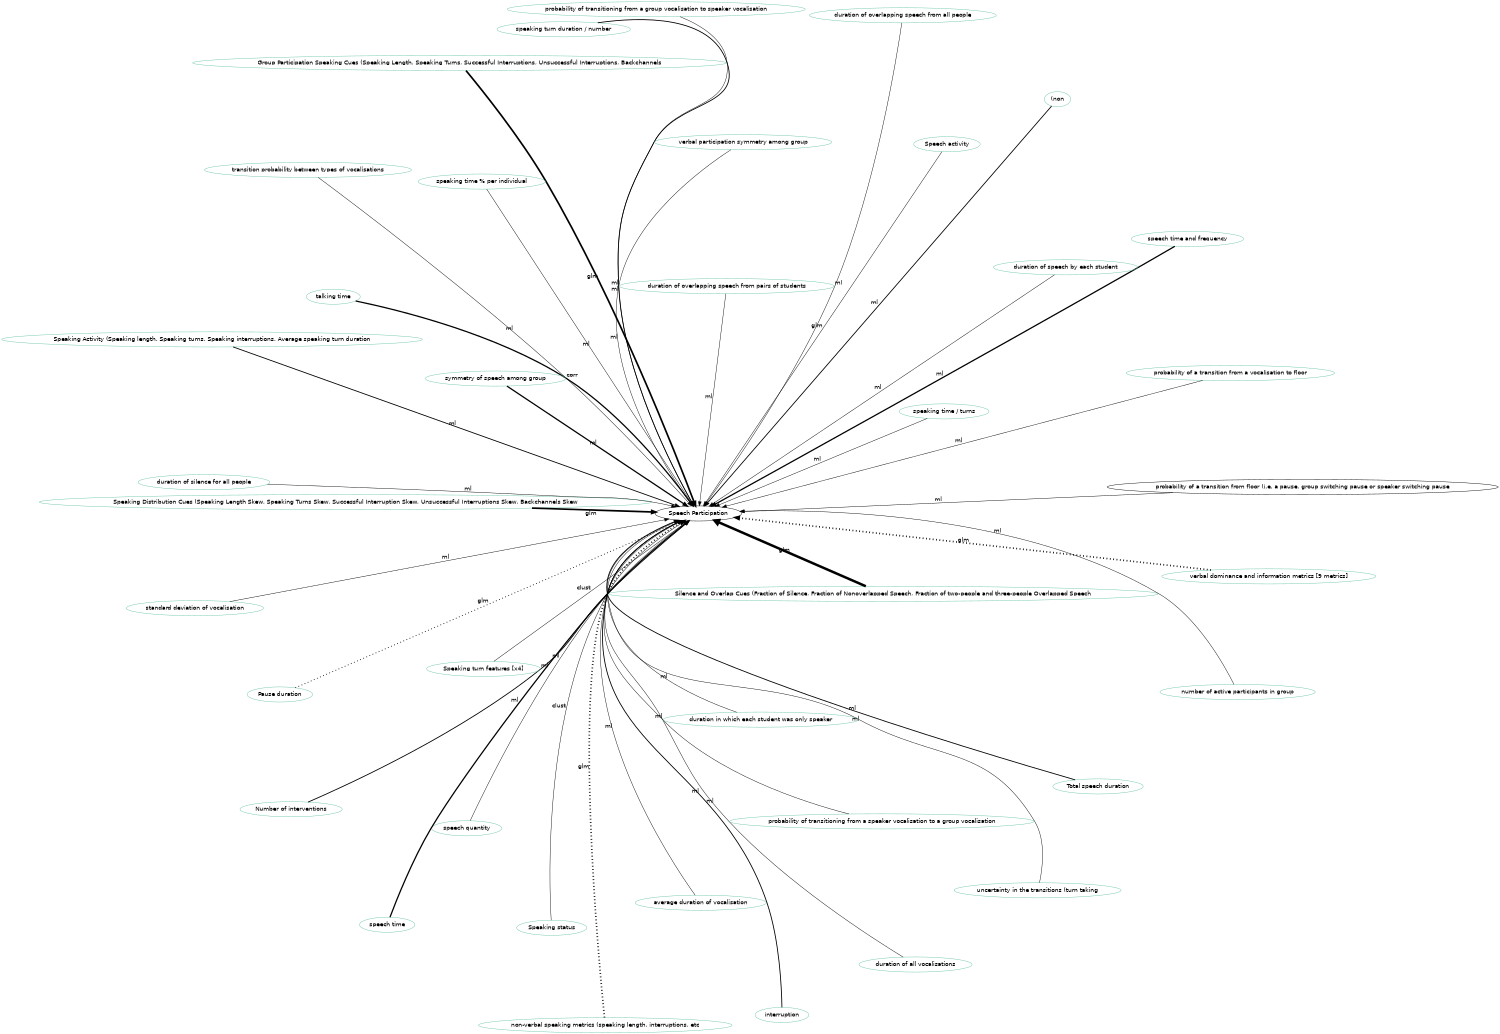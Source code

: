digraph world {
        size="10,10";
        layout=neato
        graph [fontname = "helvetica"];
        node [fontname = "helvetica", colorscheme=set28];
        edge [fontname = "helvetica", colorscheme=set28];

	"Speech Participation" [href="index.svg"];
	"verbal dominance and information metrics [9 metrics]" [href="https://scholar.google.com/scholar?hl=en&q=A%20Multimodal-Sensor-Enabled%20Room%20for%20Unobtrusive%20Group%20Meeting%20Analysis" target="_blank" , color="1"];
	"verbal dominance and information metrics [9 metrics]" [href="https://scholar.google.com/scholar?hl=en&q=A%20Multimodal-Sensor-Enabled%20Room%20for%20Unobtrusive%20Group%20Meeting%20Analysis" target="_blank" , color="1"];
	"non-verbal speaking metrics (speaking length, interruptions, etc" [href="https://scholar.google.com/scholar?hl=en&q=A%20Multimodal-Sensor-Enabled%20Room%20for%20Unobtrusive%20Group%20Meeting%20Analysis" target="_blank" , color="1"];
	"non-verbal speaking metrics (speaking length, interruptions, etc" [href="https://scholar.google.com/scholar?hl=en&q=A%20Multimodal-Sensor-Enabled%20Room%20for%20Unobtrusive%20Group%20Meeting%20Analysis" target="_blank" , color="1"];
	"non-verbal speaking metrics (speaking length, interruptions, etc" [href="https://scholar.google.com/scholar?hl=en&q=A%20Multimodal-Sensor-Enabled%20Room%20for%20Unobtrusive%20Group%20Meeting%20Analysis" target="_blank" , color="1"];
	"verbal dominance and information metrics [9 metrics]" [href="https://scholar.google.com/scholar?hl=en&q=A%20Multimodal-Sensor-Enabled%20Room%20for%20Unobtrusive%20Group%20Meeting%20Analysis" target="_blank" , color="1"];
	"non-verbal speaking metrics (speaking length, interruptions, etc" [href="https://scholar.google.com/scholar?hl=en&q=A%20Multimodal-Sensor-Enabled%20Room%20for%20Unobtrusive%20Group%20Meeting%20Analysis" target="_blank" , color="1"];
	"verbal dominance and information metrics [9 metrics]" [href="https://scholar.google.com/scholar?hl=en&q=A%20Multimodal-Sensor-Enabled%20Room%20for%20Unobtrusive%20Group%20Meeting%20Analysis" target="_blank" , color="1"];
	"Group Participation Speaking Cues (Speaking Length, Speaking Turns, Successful Interruptions, Unsuccessful Interruptions, Backchannels" [href="https://scholar.google.com/scholar?hl=en&q=Linking%20Speaking%20and%20Looking%20Behavior%20Patterns%20with%20Group%20Composition,%20Perception,%20and%20Performance" target="_blank" , color="1"];
	"Silence and Overlap Cues (Fraction of Silence, Fraction of Nonoverlapped Speech, Fraction of two-people and three-people Overlapped Speech" [href="https://scholar.google.com/scholar?hl=en&q=Linking%20Speaking%20and%20Looking%20Behavior%20Patterns%20with%20Group%20Composition,%20Perception,%20and%20Performance" target="_blank" , color="1"];
	"Speaking Distribution Cues (Speaking Length Skew, Speaking Turns Skew, Successful Interruption Skew, Unsuccessful Interruptions Skew, Backchannels Skew" [href="https://scholar.google.com/scholar?hl=en&q=Linking%20Speaking%20and%20Looking%20Behavior%20Patterns%20with%20Group%20Composition,%20Perception,%20and%20Performance" target="_blank" , color="1"];
	"Group Participation Speaking Cues (Speaking Length, Speaking Turns, Successful Interruptions, Unsuccessful Interruptions, Backchannels" [href="https://scholar.google.com/scholar?hl=en&q=Linking%20Speaking%20and%20Looking%20Behavior%20Patterns%20with%20Group%20Composition,%20Perception,%20and%20Performance" target="_blank" , color="1"];
	"Silence and Overlap Cues (Fraction of Silence, Fraction of Nonoverlapped Speech, Fraction of two-people and three-people Overlapped Speech" [href="https://scholar.google.com/scholar?hl=en&q=Linking%20Speaking%20and%20Looking%20Behavior%20Patterns%20with%20Group%20Composition,%20Perception,%20and%20Performance" target="_blank" , color="1"];
	"Speaking Distribution Cues (Speaking Length Skew, Speaking Turns Skew, Successful Interruption Skew, Unsuccessful Interruptions Skew, Backchannels Skew" [href="https://scholar.google.com/scholar?hl=en&q=Linking%20Speaking%20and%20Looking%20Behavior%20Patterns%20with%20Group%20Composition,%20Perception,%20and%20Performance" target="_blank" , color="1"];
	"Group Participation Speaking Cues (Speaking Length, Speaking Turns, Successful Interruptions, Unsuccessful Interruptions, Backchannels" [href="https://scholar.google.com/scholar?hl=en&q=Linking%20Speaking%20and%20Looking%20Behavior%20Patterns%20with%20Group%20Composition,%20Perception,%20and%20Performance" target="_blank" , color="1"];
	"Silence and Overlap Cues (Fraction of Silence, Fraction of Nonoverlapped Speech, Fraction of two-people and three-people Overlapped Speech" [href="https://scholar.google.com/scholar?hl=en&q=Linking%20Speaking%20and%20Looking%20Behavior%20Patterns%20with%20Group%20Composition,%20Perception,%20and%20Performance" target="_blank" , color="1"];
	"Speaking Distribution Cues (Speaking Length Skew, Speaking Turns Skew, Successful Interruption Skew, Unsuccessful Interruptions Skew, Backchannels Skew" [href="https://scholar.google.com/scholar?hl=en&q=Linking%20Speaking%20and%20Looking%20Behavior%20Patterns%20with%20Group%20Composition,%20Perception,%20and%20Performance" target="_blank" , color="1"];
	"Group Participation Speaking Cues (Speaking Length, Speaking Turns, Successful Interruptions, Unsuccessful Interruptions, Backchannels" [href="https://scholar.google.com/scholar?hl=en&q=Linking%20Speaking%20and%20Looking%20Behavior%20Patterns%20with%20Group%20Composition,%20Perception,%20and%20Performance" target="_blank" , color="1"];
	"Silence and Overlap Cues (Fraction of Silence, Fraction of Nonoverlapped Speech, Fraction of two-people and three-people Overlapped Speech" [href="https://scholar.google.com/scholar?hl=en&q=Linking%20Speaking%20and%20Looking%20Behavior%20Patterns%20with%20Group%20Composition,%20Perception,%20and%20Performance" target="_blank" , color="1"];
	"Silence and Overlap Cues (Fraction of Silence, Fraction of Nonoverlapped Speech, Fraction of two-people and three-people Overlapped Speech" [href="https://scholar.google.com/scholar?hl=en&q=Linking%20Speaking%20and%20Looking%20Behavior%20Patterns%20with%20Group%20Composition,%20Perception,%20and%20Performance" target="_blank" , color="1"];
	"Speaking Distribution Cues (Speaking Length Skew, Speaking Turns Skew, Successful Interruption Skew, Unsuccessful Interruptions Skew, Backchannels Skew" [href="https://scholar.google.com/scholar?hl=en&q=Linking%20Speaking%20and%20Looking%20Behavior%20Patterns%20with%20Group%20Composition,%20Perception,%20and%20Performance" target="_blank" , color="1"];
	"Silence and Overlap Cues (Fraction of Silence, Fraction of Nonoverlapped Speech, Fraction of two-people and three-people Overlapped Speech" [href="https://scholar.google.com/scholar?hl=en&q=Linking%20Speaking%20and%20Looking%20Behavior%20Patterns%20with%20Group%20Composition,%20Perception,%20and%20Performance" target="_blank" , color="1"];
	"Number of interventions" [href="https://scholar.google.com/scholar?hl=en&q=Expertise%20estimation%20based%20on%20simple%20multimodal%20features" target="_blank" , color="1"];
	"Total speech duration" [href="https://scholar.google.com/scholar?hl=en&q=Expertise%20estimation%20based%20on%20simple%20multimodal%20features" target="_blank" , color="1"];
	"Number of interventions" [href="https://scholar.google.com/scholar?hl=en&q=Expertise%20estimation%20based%20on%20simple%20multimodal%20features" target="_blank" , color="1"];
	"Total speech duration" [href="https://scholar.google.com/scholar?hl=en&q=Expertise%20estimation%20based%20on%20simple%20multimodal%20features" target="_blank" , color="1"];
	"Speaking status" [href="https://scholar.google.com/scholar?hl=en&q=Personality%20Trait%20Classification%20via%20Co-Occurrent%20Multiparty%20Multimodal%20Event%20Discovery" target="_blank" , color="1"];
	"duration of all vocalisations" [href="https://scholar.google.com/scholar?hl=en&q=Automatic%20identification%20of%20experts%20and%20performance%20prediction%20in%20the%20multimodal%20math%20data%20corpus%20through%20analysis%20of%20speech%20interaction." target="_blank" , color="1"];
	"average duration of vocalisation" [href="https://scholar.google.com/scholar?hl=en&q=Automatic%20identification%20of%20experts%20and%20performance%20prediction%20in%20the%20multimodal%20math%20data%20corpus%20through%20analysis%20of%20speech%20interaction." target="_blank" , color="1"];
	"standard deviation of vocalisation" [href="https://scholar.google.com/scholar?hl=en&q=Automatic%20identification%20of%20experts%20and%20performance%20prediction%20in%20the%20multimodal%20math%20data%20corpus%20through%20analysis%20of%20speech%20interaction." target="_blank" , color="1"];
	"probability of a transition from floor (i.e. a pause, group switching pause or speaker switching pause" [href="https://scholar.google.com/scholar?hl=en&q=Automatic%20identification%20of%20experts%20and%20performance%20prediction%20in%20the%20multimodal%20math%20data%20corpus%20through%20analysis%20of%20speech%20interaction." target="_blank" , ];
	"probability of a transition from a vocalisation to floor" [href="https://scholar.google.com/scholar?hl=en&q=Automatic%20identification%20of%20experts%20and%20performance%20prediction%20in%20the%20multimodal%20math%20data%20corpus%20through%20analysis%20of%20speech%20interaction." target="_blank" , color="1"];
	"probability of transitioning from a group vocalisation to speaker vocalisation" [href="https://scholar.google.com/scholar?hl=en&q=Automatic%20identification%20of%20experts%20and%20performance%20prediction%20in%20the%20multimodal%20math%20data%20corpus%20through%20analysis%20of%20speech%20interaction." target="_blank" , color="1"];
	"probability of transitioning from a speaker vocalisation to a group vocalisation" [href="https://scholar.google.com/scholar?hl=en&q=Automatic%20identification%20of%20experts%20and%20performance%20prediction%20in%20the%20multimodal%20math%20data%20corpus%20through%20analysis%20of%20speech%20interaction." target="_blank" , color="1"];
	"uncertainty in the transitions (turn taking" [href="https://scholar.google.com/scholar?hl=en&q=Automatic%20identification%20of%20experts%20and%20performance%20prediction%20in%20the%20multimodal%20math%20data%20corpus%20through%20analysis%20of%20speech%20interaction." target="_blank" , color="1"];
	"transition probability between types of vocalisations" [href="https://scholar.google.com/scholar?hl=en&q=Automatic%20identification%20of%20experts%20and%20performance%20prediction%20in%20the%20multimodal%20math%20data%20corpus%20through%20analysis%20of%20speech%20interaction." target="_blank" , color="1"];
	"Speaking Activity (Speaking length, Speaking turns, Speaking interruptions, Average speaking turn duration" [href="https://scholar.google.com/scholar?hl=en&q=Emergent%20leaders%20through%20looking%20and%20speaking:%20from%20audio-visual%20data%20to%20multimodal%20recognition" target="_blank" , color="1"];
	"Speaking Activity (Speaking length, Speaking turns, Speaking interruptions, Average speaking turn duration" [href="https://scholar.google.com/scholar?hl=en&q=Emergent%20leaders%20through%20looking%20and%20speaking:%20from%20audio-visual%20data%20to%20multimodal%20recognition" target="_blank" , color="1"];
	"talking time" [href="https://scholar.google.com/scholar?hl=en&q=Toward%20Using%20Multi-Modal%20Learning%20Analytics%20to%20Support%20and%20Measure%20Collaboration%20in%20Co-Located%20Dyads" target="_blank" , color="1"];
	"Speaking turn features [x4]" [href="https://scholar.google.com/scholar?hl=en&q=Task-independent%20Multimodal%20Prediction%20of%20Group%20Performance%20Based%20on%20Product%20Dimensions" target="_blank" , color="1"];
	"Pause duration" [href="https://scholar.google.com/scholar?hl=en&q=Multimodal%20prediction%20of%20expertise%20and%20leadership%20in%20learning%20groups" target="_blank" , color="1"];
	"Pause duration" [href="https://scholar.google.com/scholar?hl=en&q=Multimodal%20prediction%20of%20expertise%20and%20leadership%20in%20learning%20groups" target="_blank" , color="1"];
	"Speech activity" [href="https://scholar.google.com/scholar?hl=en&q=Using%20Physiological%20Synchrony%20as%20an%20Indicator%20of%20Collaboration%20Quality,%20Task%20Performance%20and%20Learning" target="_blank" , color="1"];
	"(non" [href="https://scholar.google.com/scholar?hl=en&q=Moving%20as%20a%20Leader:%20Detecting%20Emergent%20Leadership%20in%20Small%20Groups%20using%20Body%20Pose" target="_blank" , color="1"];
	"speaking turn duration / number" [href="https://scholar.google.com/scholar?hl=en&q=Moving%20as%20a%20Leader:%20Detecting%20Emergent%20Leadership%20in%20Small%20Groups%20using%20Body%20Pose" target="_blank" , color="1"];
	"interruption" [href="https://scholar.google.com/scholar?hl=en&q=Moving%20as%20a%20Leader:%20Detecting%20Emergent%20Leadership%20in%20Small%20Groups%20using%20Body%20Pose" target="_blank" , color="1"];
	"(non" [href="https://scholar.google.com/scholar?hl=en&q=Moving%20as%20a%20Leader:%20Detecting%20Emergent%20Leadership%20in%20Small%20Groups%20using%20Body%20Pose" target="_blank" , color="1"];
	"speaking turn duration / number" [href="https://scholar.google.com/scholar?hl=en&q=Moving%20as%20a%20Leader:%20Detecting%20Emergent%20Leadership%20in%20Small%20Groups%20using%20Body%20Pose" target="_blank" , color="1"];
	"interruption" [href="https://scholar.google.com/scholar?hl=en&q=Moving%20as%20a%20Leader:%20Detecting%20Emergent%20Leadership%20in%20Small%20Groups%20using%20Body%20Pose" target="_blank" , color="1"];
	"speech time and frequency" [href="https://scholar.google.com/scholar?hl=en&q=An%20Automatic%20Approach%20for%20Mining%20Patterns%20of%20Collaboration%20around%20an%20Interactive%20Tabletop" target="_blank" , color="1"];
	"symmetry of speech among group" [href="https://scholar.google.com/scholar?hl=en&q=An%20Automatic%20Approach%20for%20Mining%20Patterns%20of%20Collaboration%20around%20an%20Interactive%20Tabletop" target="_blank" , color="1"];
	"speech quantity" [href="https://scholar.google.com/scholar?hl=en&q=Modelling%20and%20Identifying%20Collaborative%20Situations%20in%20a%20Collocated%20Multi-display%20Groupware%20Setting" target="_blank" , color="1"];
	"number of active participants in group" [href="https://scholar.google.com/scholar?hl=en&q=Modelling%20and%20Identifying%20Collaborative%20Situations%20in%20a%20Collocated%20Multi-display%20Groupware%20Setting" target="_blank" , color="1"];
	"verbal participation symmetry among group" [href="https://scholar.google.com/scholar?hl=en&q=Modelling%20and%20Identifying%20Collaborative%20Situations%20in%20a%20Collocated%20Multi-display%20Groupware%20Setting" target="_blank" , color="1"];
	"speaking time / turns" [href="https://scholar.google.com/scholar?hl=en&q=Multi-modal%20Social%20Signal%20Analysis%20for%20Predicting%20Agreement%20in%20Conversation%20Settings" target="_blank" , color="1"];
	"speech time" [href="https://scholar.google.com/scholar?hl=en&q=Using%20the%20Tablet%20Gestures%20and%20Speech%20of%20Pairs%20of%20Students%20to%20Classify%20Their%20Collaboration" target="_blank" , color="1"];
	"speaking time % per individual" [href="https://scholar.google.com/scholar?hl=en&q=Employing%20Social%20Gaze%20and%20Speaking%20Activity%20for%20Automatic%20Determination%20of%20the%20Extraversion%20Trait" target="_blank" , color="1"];
	"duration of speech by each student" [href="https://scholar.google.com/scholar?hl=en&q=Privacy-Preserving%20Speech%20Analytics%20for%20Automatic%20Assessment%20of%20Student%20Collaboration" target="_blank" , color="1"];
	"duration in which each student was only speaker" [href="https://scholar.google.com/scholar?hl=en&q=Privacy-Preserving%20Speech%20Analytics%20for%20Automatic%20Assessment%20of%20Student%20Collaboration" target="_blank" , color="1"];
	"duration of overlapping speech from pairs of students" [href="https://scholar.google.com/scholar?hl=en&q=Privacy-Preserving%20Speech%20Analytics%20for%20Automatic%20Assessment%20of%20Student%20Collaboration" target="_blank" , color="1"];
	"duration of overlapping speech from all people" [href="https://scholar.google.com/scholar?hl=en&q=Privacy-Preserving%20Speech%20Analytics%20for%20Automatic%20Assessment%20of%20Student%20Collaboration" target="_blank" , color="1"];
	"duration of silence for all people" [href="https://scholar.google.com/scholar?hl=en&q=Privacy-Preserving%20Speech%20Analytics%20for%20Automatic%20Assessment%20of%20Student%20Collaboration" target="_blank" , color="1"];
	"talking time" [href="https://scholar.google.com/scholar?hl=en&q=Toward%20Using%20Multi-Modal%20Learning%20Analytics%20to%20Support%20and%20Measure%20Collaboration%20in%20Co-Located%20Dyads" target="_blank" , color="1"];
	"talking time" [href="https://scholar.google.com/scholar?hl=en&q=Toward%20Using%20Multi-Modal%20Learning%20Analytics%20to%20Support%20and%20Measure%20Collaboration%20in%20Co-Located%20Dyads" target="_blank" , color="1"];
	"speech time and frequency" [href="https://scholar.google.com/scholar?hl=en&q=An%20Automatic%20Approach%20for%20Mining%20Patterns%20of%20Collaboration%20around%20an%20Interactive%20Tabletop" target="_blank" , color="1"];
	"speech time and frequency" [href="https://scholar.google.com/scholar?hl=en&q=An%20Automatic%20Approach%20for%20Mining%20Patterns%20of%20Collaboration%20around%20an%20Interactive%20Tabletop" target="_blank" , color="1"];
	"symmetry of speech among group" [href="https://scholar.google.com/scholar?hl=en&q=An%20Automatic%20Approach%20for%20Mining%20Patterns%20of%20Collaboration%20around%20an%20Interactive%20Tabletop" target="_blank" , color="1"];
	"symmetry of speech among group" [href="https://scholar.google.com/scholar?hl=en&q=An%20Automatic%20Approach%20for%20Mining%20Patterns%20of%20Collaboration%20around%20an%20Interactive%20Tabletop" target="_blank" , color="1"];
	"speech time" [href="https://scholar.google.com/scholar?hl=en&q=Using%20the%20Tablet%20Gestures%20and%20Speech%20of%20Pairs%20of%20Students%20to%20Classify%20Their%20Collaboration" target="_blank" , color="1"];
	"speech time" [href="https://scholar.google.com/scholar?hl=en&q=Using%20the%20Tablet%20Gestures%20and%20Speech%20of%20Pairs%20of%20Students%20to%20Classify%20Their%20Collaboration" target="_blank" , color="1"];
	"verbal dominance and information metrics [9 metrics]" -> "Speech Participation" [label="glm", labeltooltip=4, style="dotted", penwidth=4];
	"non-verbal speaking metrics (speaking length, interruptions, etc" -> "Speech Participation" [label="glm", labeltooltip=4, style="dotted", penwidth=4];
	"Group Participation Speaking Cues (Speaking Length, Speaking Turns, Successful Interruptions, Unsuccessful Interruptions, Backchannels" -> "Speech Participation" [label="glm", labeltooltip=4, style="solid", penwidth=4];
	"Silence and Overlap Cues (Fraction of Silence, Fraction of Nonoverlapped Speech, Fraction of two-people and three-people Overlapped Speech" -> "Speech Participation" [label="glm", labeltooltip=6, style="solid", penwidth=6];
	"Speaking Distribution Cues (Speaking Length Skew, Speaking Turns Skew, Successful Interruption Skew, Unsuccessful Interruptions Skew, Backchannels Skew" -> "Speech Participation" [label="glm", labeltooltip=4, style="solid", penwidth=4];
	"Number of interventions" -> "Speech Participation" [label="ml", labeltooltip=2, style="solid", penwidth=2];
	"Total speech duration" -> "Speech Participation" [label="ml", labeltooltip=2, style="solid", penwidth=2];
	"Speaking status" -> "Speech Participation" [label="clust", labeltooltip=1, style="solid", penwidth=1];
	"duration of all vocalisations" -> "Speech Participation" [label="ml", labeltooltip=1, style="solid", penwidth=1];
	"average duration of vocalisation" -> "Speech Participation" [label="ml", labeltooltip=1, style="solid", penwidth=1];
	"standard deviation of vocalisation" -> "Speech Participation" [label="ml", labeltooltip=1, style="solid", penwidth=1];
	"probability of a transition from floor (i.e. a pause, group switching pause or speaker switching pause" -> "Speech Participation" [label="ml", labeltooltip=1, style="solid", penwidth=1];
	"probability of a transition from a vocalisation to floor" -> "Speech Participation" [label="ml", labeltooltip=1, style="solid", penwidth=1];
	"probability of transitioning from a group vocalisation to speaker vocalisation" -> "Speech Participation" [label="ml", labeltooltip=1, style="solid", penwidth=1];
	"probability of transitioning from a speaker vocalisation to a group vocalisation" -> "Speech Participation" [label="ml", labeltooltip=1, style="solid", penwidth=1];
	"uncertainty in the transitions (turn taking" -> "Speech Participation" [label="ml", labeltooltip=1, style="solid", penwidth=1];
	"transition probability between types of vocalisations" -> "Speech Participation" [label="ml", labeltooltip=1, style="solid", penwidth=1];
	"Speaking Activity (Speaking length, Speaking turns, Speaking interruptions, Average speaking turn duration" -> "Speech Participation" [label="ml", labeltooltip=2, style="solid", penwidth=2];
	"talking time" -> "Speech Participation" [label="corr", labeltooltip=3, style="solid", penwidth=3];
	"Speaking turn features [x4]" -> "Speech Participation" [label="clust", labeltooltip=1, style="solid", penwidth=1];
	"Pause duration" -> "Speech Participation" [label="glm", labeltooltip=2, style="dotted", penwidth=2];
	"Speech activity" -> "Speech Participation" [label="glm", labeltooltip=1, style="solid", penwidth=1];
	"(non" -> "Speech Participation" [label="ml", labeltooltip=2, style="solid", penwidth=2];
	"speaking turn duration / number" -> "Speech Participation" [label="ml", labeltooltip=2, style="solid", penwidth=2];
	"interruption" -> "Speech Participation" [label="ml", labeltooltip=2, style="solid", penwidth=2];
	"speech time and frequency" -> "Speech Participation" [label="ml", labeltooltip=3, style="solid", penwidth=3];
	"symmetry of speech among group" -> "Speech Participation" [label="ml", labeltooltip=3, style="solid", penwidth=3];
	"speech quantity" -> "Speech Participation" [label="ml", labeltooltip=1, style="solid", penwidth=1];
	"number of active participants in group" -> "Speech Participation" [label="ml", labeltooltip=1, style="solid", penwidth=1];
	"verbal participation symmetry among group" -> "Speech Participation" [label="ml", labeltooltip=1, style="solid", penwidth=1];
	"speaking time / turns" -> "Speech Participation" [label="ml", labeltooltip=1, style="solid", penwidth=1];
	"speech time" -> "Speech Participation" [label="ml", labeltooltip=3, style="solid", penwidth=3];
	"speaking time % per individual" -> "Speech Participation" [label="ml", labeltooltip=1, style="solid", penwidth=1];
	"duration of speech by each student" -> "Speech Participation" [label="ml", labeltooltip=1, style="solid", penwidth=1];
	"duration in which each student was only speaker" -> "Speech Participation" [label="ml", labeltooltip=1, style="solid", penwidth=1];
	"duration of overlapping speech from pairs of students" -> "Speech Participation" [label="ml", labeltooltip=1, style="solid", penwidth=1];
	"duration of overlapping speech from all people" -> "Speech Participation" [label="ml", labeltooltip=1, style="solid", penwidth=1];
	"duration of silence for all people" -> "Speech Participation" [label="ml", labeltooltip=1, style="solid", penwidth=1];

 overlap=false 
 splines = true; 


}